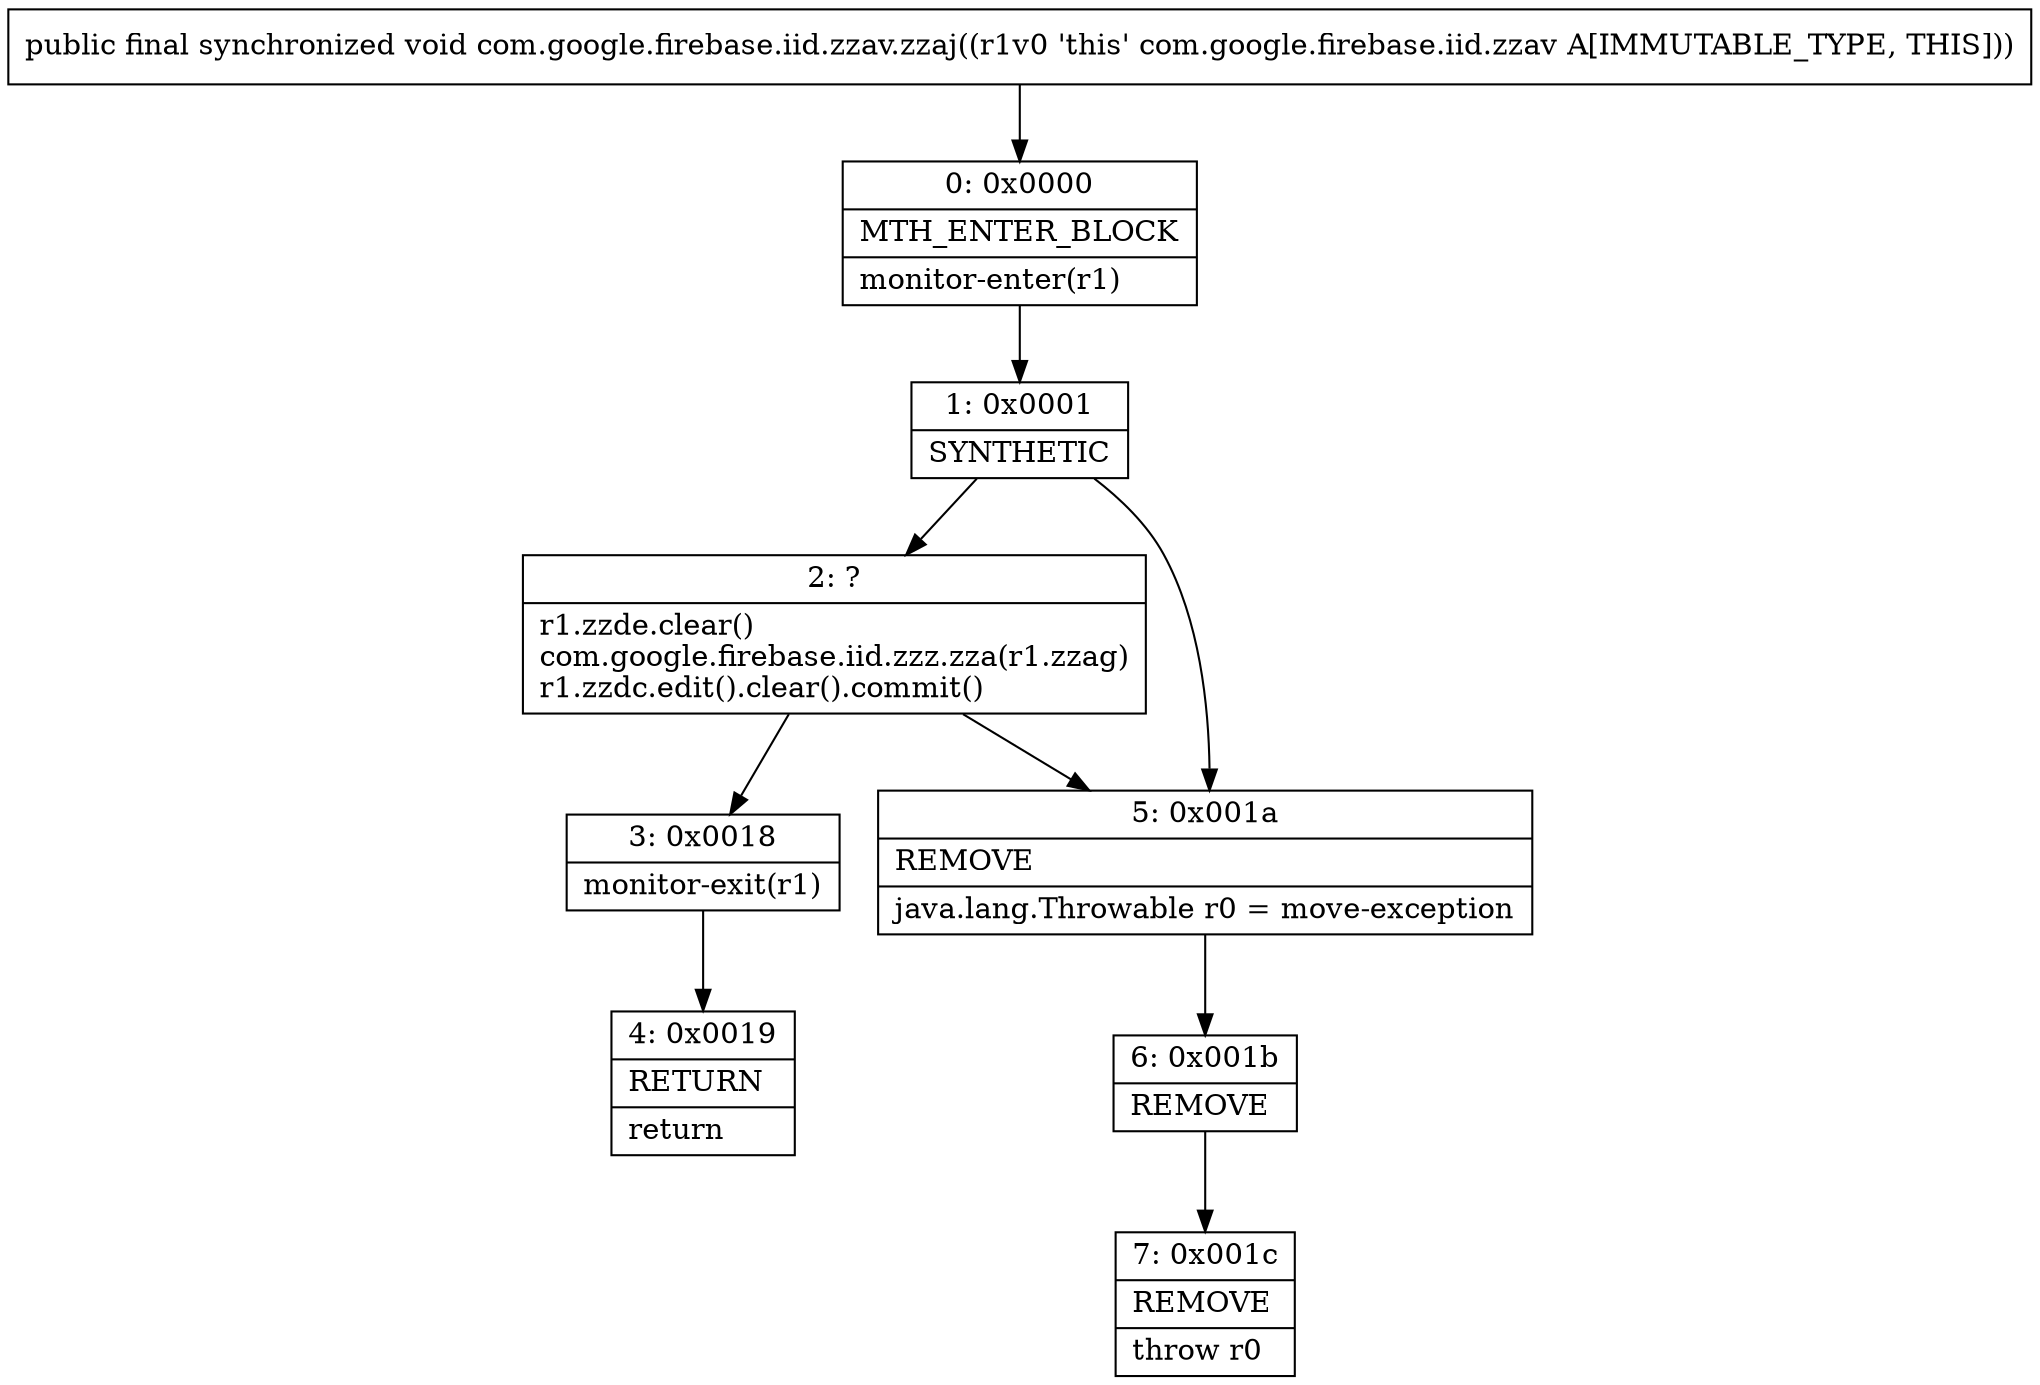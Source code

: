 digraph "CFG forcom.google.firebase.iid.zzav.zzaj()V" {
Node_0 [shape=record,label="{0\:\ 0x0000|MTH_ENTER_BLOCK\l|monitor\-enter(r1)\l}"];
Node_1 [shape=record,label="{1\:\ 0x0001|SYNTHETIC\l}"];
Node_2 [shape=record,label="{2\:\ ?|r1.zzde.clear()\lcom.google.firebase.iid.zzz.zza(r1.zzag)\lr1.zzdc.edit().clear().commit()\l}"];
Node_3 [shape=record,label="{3\:\ 0x0018|monitor\-exit(r1)\l}"];
Node_4 [shape=record,label="{4\:\ 0x0019|RETURN\l|return\l}"];
Node_5 [shape=record,label="{5\:\ 0x001a|REMOVE\l|java.lang.Throwable r0 = move\-exception\l}"];
Node_6 [shape=record,label="{6\:\ 0x001b|REMOVE\l}"];
Node_7 [shape=record,label="{7\:\ 0x001c|REMOVE\l|throw r0\l}"];
MethodNode[shape=record,label="{public final synchronized void com.google.firebase.iid.zzav.zzaj((r1v0 'this' com.google.firebase.iid.zzav A[IMMUTABLE_TYPE, THIS])) }"];
MethodNode -> Node_0;
Node_0 -> Node_1;
Node_1 -> Node_2;
Node_1 -> Node_5;
Node_2 -> Node_3;
Node_2 -> Node_5;
Node_3 -> Node_4;
Node_5 -> Node_6;
Node_6 -> Node_7;
}

